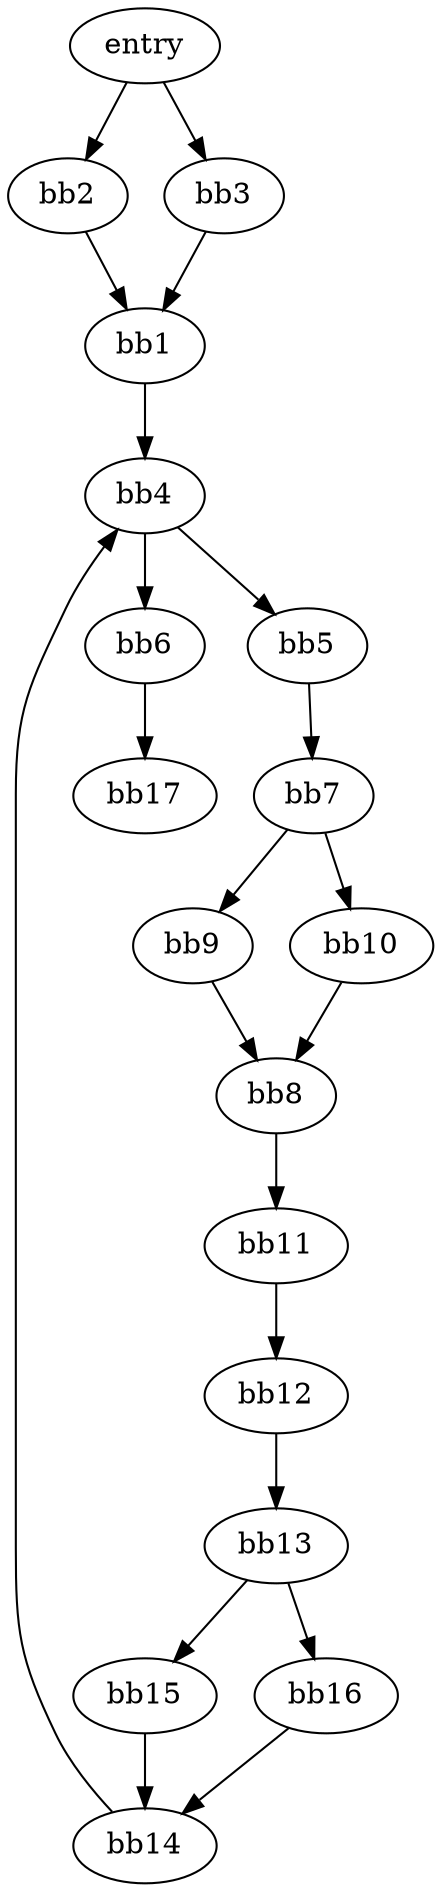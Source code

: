digraph G {
  entry -> bb2;
  entry -> bb3;
  bb15 -> bb14;
  bb8 -> bb11;
  bb11 -> bb12;
  bb2 -> bb1;
  bb3 -> bb1;
  bb7 -> bb9;
  bb7 -> bb10;
  bb9 -> bb8;
  bb6 -> bb17;
  bb13 -> bb15;
  bb13 -> bb16;
  bb4 -> bb5;
  bb4 -> bb6;
  bb1 -> bb4;
  bb14 -> bb4;
  bb5 -> bb7;
  bb12 -> bb13;
  bb16 -> bb14;
  bb10 -> bb8;
}